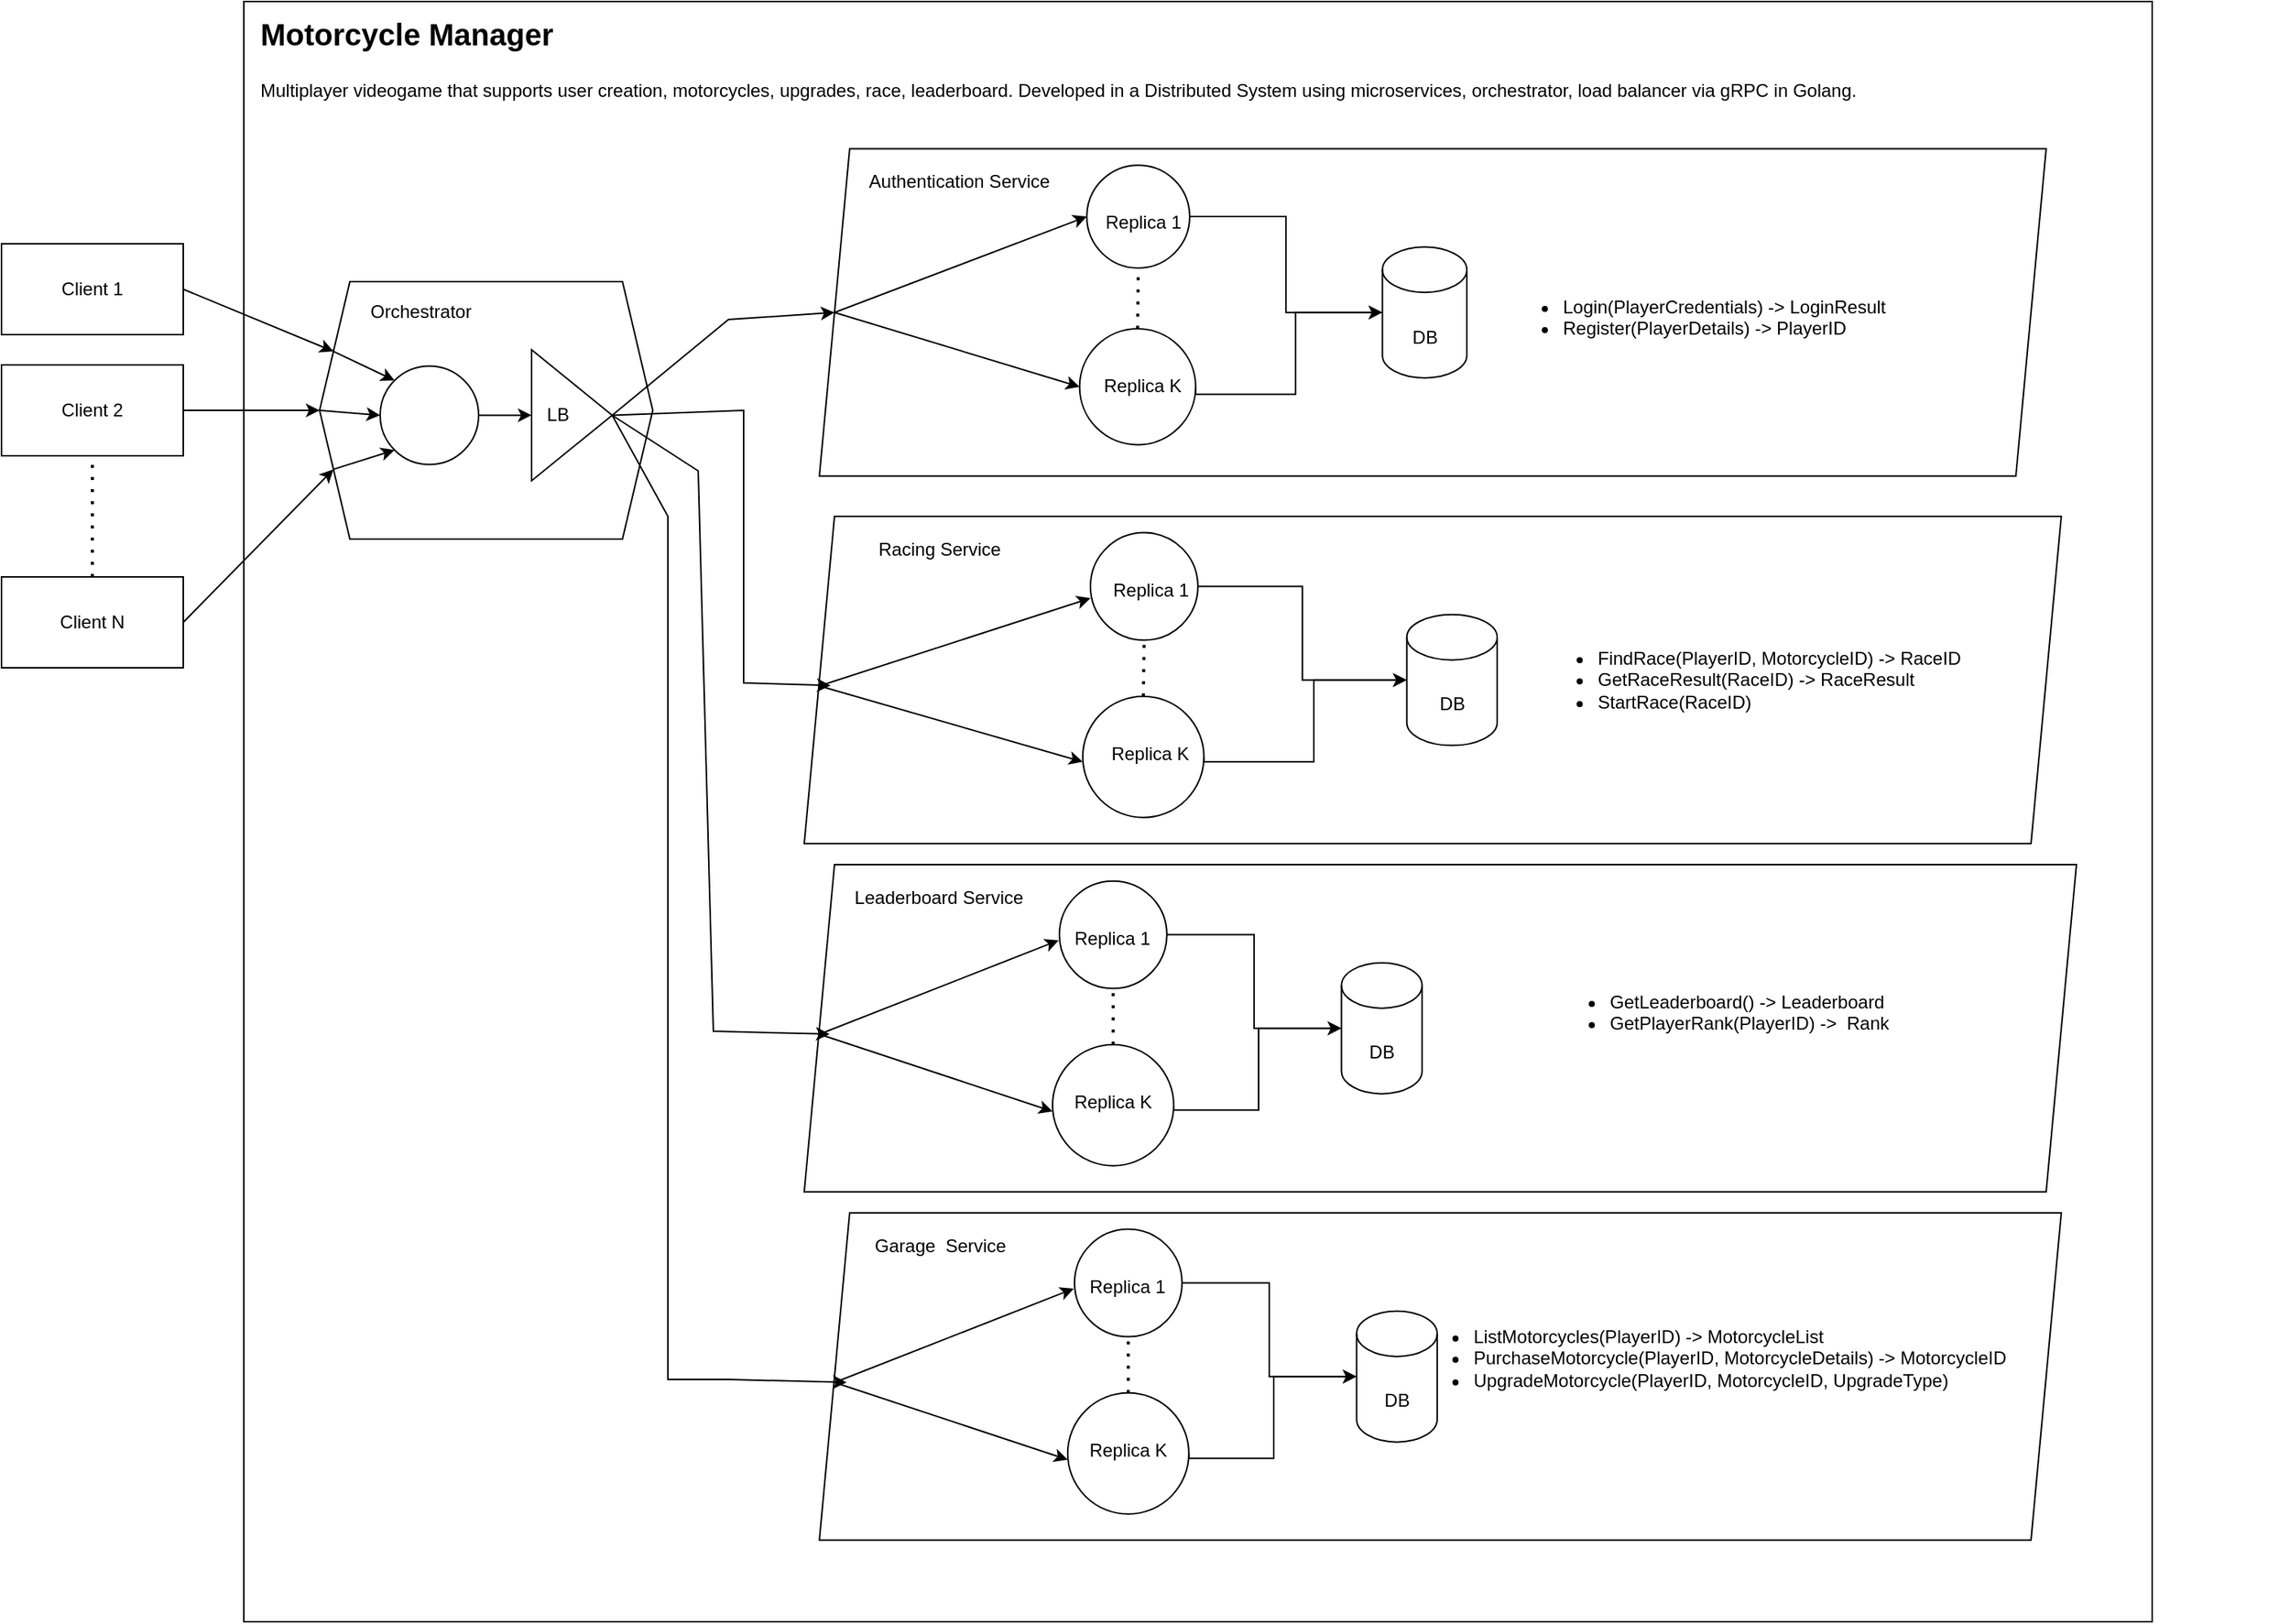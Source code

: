 <mxfile>
    <diagram name="Pagina-1" id="oMl4hfG4BsTxHnoN9xjV">
        <mxGraphModel dx="2070" dy="925" grid="1" gridSize="10" guides="1" tooltips="1" connect="1" arrows="1" fold="1" page="1" pageScale="1" pageWidth="827" pageHeight="1169" math="0" shadow="0">
            <root>
                <mxCell id="0"/>
                <mxCell id="1" parent="0"/>
                <mxCell id="Vqn2Hrog8xPaC8msSPWF-32" value="" style="group;movable=0;resizable=0;rotatable=0;deletable=0;editable=0;locked=0;connectable=0;" parent="1" vertex="1" connectable="0">
                    <mxGeometry x="240" y="40" width="1350" height="1070" as="geometry"/>
                </mxCell>
                <mxCell id="R8kbB7w93Nhl6awfQKIw-13" value="" style="rounded=0;whiteSpace=wrap;html=1;movable=0;resizable=0;rotatable=0;deletable=0;editable=0;locked=0;connectable=0;" parent="Vqn2Hrog8xPaC8msSPWF-32" vertex="1">
                    <mxGeometry width="1260" height="1070" as="geometry"/>
                </mxCell>
                <mxCell id="R8kbB7w93Nhl6awfQKIw-15" value="&lt;h1 style=&quot;margin-top: 0px;&quot;&gt;&lt;font style=&quot;font-size: 20px;&quot;&gt;Motorcycle Manager&lt;/font&gt;&lt;/h1&gt;&lt;div&gt;Multiplayer videogame that supports user creation, motorcycles, upgrades, race, leaderboard. Developed in a Distributed System using microservices, orchestrator, load balancer via gRPC in Golang. &lt;br&gt;&lt;/div&gt;" style="text;html=1;whiteSpace=wrap;overflow=hidden;rounded=0;movable=0;resizable=0;rotatable=0;deletable=0;editable=0;locked=0;connectable=0;" parent="Vqn2Hrog8xPaC8msSPWF-32" vertex="1">
                    <mxGeometry x="9.31" width="1061.379" height="75.657" as="geometry"/>
                </mxCell>
                <mxCell id="Vqn2Hrog8xPaC8msSPWF-13" value="" style="group;movable=0;resizable=0;rotatable=0;deletable=0;editable=0;locked=0;connectable=0;" parent="Vqn2Hrog8xPaC8msSPWF-32" vertex="1" connectable="0">
                    <mxGeometry x="380" y="97.27" width="810" height="216.16" as="geometry"/>
                </mxCell>
                <mxCell id="Vqn2Hrog8xPaC8msSPWF-11" value="" style="shape=parallelogram;perimeter=parallelogramPerimeter;whiteSpace=wrap;html=1;fixedSize=1;movable=0;resizable=0;rotatable=0;deletable=0;editable=0;locked=0;connectable=0;" parent="Vqn2Hrog8xPaC8msSPWF-13" vertex="1">
                    <mxGeometry width="810.0" height="216.16" as="geometry"/>
                </mxCell>
                <mxCell id="Vqn2Hrog8xPaC8msSPWF-12" value="&lt;div&gt;Authentication Service&lt;/div&gt;" style="text;html=1;align=center;verticalAlign=middle;whiteSpace=wrap;rounded=0;movable=0;resizable=0;rotatable=0;deletable=0;editable=0;locked=0;connectable=0;" parent="Vqn2Hrog8xPaC8msSPWF-13" vertex="1">
                    <mxGeometry x="9.296" width="167.287" height="43.232" as="geometry"/>
                </mxCell>
                <mxCell id="Vqn2Hrog8xPaC8msSPWF-35" value="" style="group;movable=0;resizable=0;rotatable=0;deletable=0;editable=0;locked=0;connectable=0;" parent="Vqn2Hrog8xPaC8msSPWF-13" vertex="1" connectable="0">
                    <mxGeometry x="176.581" y="10.808" width="74.35" height="86.464" as="geometry"/>
                </mxCell>
                <mxCell id="Vqn2Hrog8xPaC8msSPWF-33" value="" style="ellipse;whiteSpace=wrap;html=1;aspect=fixed;movable=0;resizable=0;rotatable=0;deletable=0;editable=0;locked=0;connectable=0;" parent="Vqn2Hrog8xPaC8msSPWF-35" vertex="1">
                    <mxGeometry width="67.925" height="67.925" as="geometry"/>
                </mxCell>
                <mxCell id="Vqn2Hrog8xPaC8msSPWF-34" value="Replica 1" style="text;html=1;align=center;verticalAlign=middle;whiteSpace=wrap;rounded=0;movable=0;resizable=0;rotatable=0;deletable=0;editable=0;locked=0;connectable=0;" parent="Vqn2Hrog8xPaC8msSPWF-35" vertex="1">
                    <mxGeometry x="9.294" y="21.616" width="55.762" height="32.424" as="geometry"/>
                </mxCell>
                <mxCell id="Vqn2Hrog8xPaC8msSPWF-48" value="" style="group;movable=0;resizable=0;rotatable=0;deletable=0;editable=0;locked=0;connectable=0;" parent="Vqn2Hrog8xPaC8msSPWF-13" vertex="1" connectable="0">
                    <mxGeometry x="371.749" y="64.848" width="55.762" height="86.464" as="geometry"/>
                </mxCell>
                <mxCell id="Vqn2Hrog8xPaC8msSPWF-46" value="" style="shape=cylinder3;whiteSpace=wrap;html=1;boundedLbl=1;backgroundOutline=1;size=15;movable=0;resizable=0;rotatable=0;deletable=0;editable=0;locked=0;connectable=0;" parent="Vqn2Hrog8xPaC8msSPWF-48" vertex="1">
                    <mxGeometry width="55.762" height="86.464" as="geometry"/>
                </mxCell>
                <mxCell id="Vqn2Hrog8xPaC8msSPWF-47" value="DB" style="text;html=1;align=center;verticalAlign=middle;whiteSpace=wrap;rounded=0;movable=0;resizable=0;rotatable=0;deletable=0;editable=0;locked=0;connectable=0;" parent="Vqn2Hrog8xPaC8msSPWF-48" vertex="1">
                    <mxGeometry y="43.232" width="55.762" height="32.424" as="geometry"/>
                </mxCell>
                <mxCell id="Vqn2Hrog8xPaC8msSPWF-49" style="edgeStyle=orthogonalEdgeStyle;rounded=0;orthogonalLoop=1;jettySize=auto;html=1;exitX=1;exitY=0.5;exitDx=0;exitDy=0;entryX=0;entryY=0.5;entryDx=0;entryDy=0;entryPerimeter=0;movable=0;resizable=0;rotatable=0;deletable=0;editable=0;locked=0;connectable=0;" parent="Vqn2Hrog8xPaC8msSPWF-13" source="Vqn2Hrog8xPaC8msSPWF-33" target="Vqn2Hrog8xPaC8msSPWF-46" edge="1">
                    <mxGeometry relative="1" as="geometry"/>
                </mxCell>
                <mxCell id="Vqn2Hrog8xPaC8msSPWF-39" value="" style="group;movable=0;resizable=0;rotatable=0;deletable=0;editable=0;locked=0;connectable=0;" parent="Vqn2Hrog8xPaC8msSPWF-13" vertex="1" connectable="0">
                    <mxGeometry x="171.833" y="118.888" width="83.841" height="86.464" as="geometry"/>
                </mxCell>
                <mxCell id="Vqn2Hrog8xPaC8msSPWF-40" value="" style="ellipse;whiteSpace=wrap;html=1;aspect=fixed;movable=0;resizable=0;rotatable=0;deletable=0;editable=0;locked=0;connectable=0;" parent="Vqn2Hrog8xPaC8msSPWF-39" vertex="1">
                    <mxGeometry width="76.596" height="76.596" as="geometry"/>
                </mxCell>
                <mxCell id="Vqn2Hrog8xPaC8msSPWF-41" value="Replica K" style="text;html=1;align=center;verticalAlign=middle;whiteSpace=wrap;rounded=0;movable=0;resizable=0;rotatable=0;deletable=0;editable=0;locked=0;connectable=0;" parent="Vqn2Hrog8xPaC8msSPWF-39" vertex="1">
                    <mxGeometry x="10.48" y="21.616" width="62.881" height="32.424" as="geometry"/>
                </mxCell>
                <mxCell id="Vqn2Hrog8xPaC8msSPWF-45" value="" style="endArrow=none;dashed=1;html=1;dashPattern=1 3;strokeWidth=2;rounded=0;entryX=0.5;entryY=1;entryDx=0;entryDy=0;exitX=0.5;exitY=0;exitDx=0;exitDy=0;movable=0;resizable=0;rotatable=0;deletable=0;editable=0;locked=0;connectable=0;" parent="Vqn2Hrog8xPaC8msSPWF-13" source="Vqn2Hrog8xPaC8msSPWF-40" target="Vqn2Hrog8xPaC8msSPWF-33" edge="1">
                    <mxGeometry width="50" height="50" relative="1" as="geometry">
                        <mxPoint x="282.964" y="356.664" as="sourcePoint"/>
                        <mxPoint x="335.365" y="302.624" as="targetPoint"/>
                    </mxGeometry>
                </mxCell>
                <mxCell id="Vqn2Hrog8xPaC8msSPWF-50" style="edgeStyle=orthogonalEdgeStyle;rounded=0;orthogonalLoop=1;jettySize=auto;html=1;exitX=1;exitY=0.5;exitDx=0;exitDy=0;entryX=0;entryY=0.5;entryDx=0;entryDy=0;entryPerimeter=0;movable=0;resizable=0;rotatable=0;deletable=0;editable=0;locked=0;connectable=0;" parent="Vqn2Hrog8xPaC8msSPWF-13" source="Vqn2Hrog8xPaC8msSPWF-40" target="Vqn2Hrog8xPaC8msSPWF-46" edge="1">
                    <mxGeometry relative="1" as="geometry">
                        <Array as="points">
                            <mxPoint x="314.405" y="162.12"/>
                            <mxPoint x="314.405" y="108.08"/>
                        </Array>
                    </mxGeometry>
                </mxCell>
                <mxCell id="Vqn2Hrog8xPaC8msSPWF-147" value="" style="endArrow=classic;html=1;rounded=0;exitX=0;exitY=0.5;exitDx=0;exitDy=0;entryX=0;entryY=0.5;entryDx=0;entryDy=0;movable=0;resizable=0;rotatable=0;deletable=0;editable=0;locked=0;connectable=0;" parent="Vqn2Hrog8xPaC8msSPWF-13" source="Vqn2Hrog8xPaC8msSPWF-11" target="Vqn2Hrog8xPaC8msSPWF-33" edge="1">
                    <mxGeometry width="50" height="50" relative="1" as="geometry">
                        <mxPoint x="73.361" y="142.726" as="sourcePoint"/>
                        <mxPoint x="125.762" y="92.727" as="targetPoint"/>
                    </mxGeometry>
                </mxCell>
                <mxCell id="Vqn2Hrog8xPaC8msSPWF-148" value="" style="endArrow=classic;html=1;rounded=0;exitX=0;exitY=0.5;exitDx=0;exitDy=0;entryX=0;entryY=0.5;entryDx=0;entryDy=0;movable=0;resizable=0;rotatable=0;deletable=0;editable=0;locked=0;connectable=0;" parent="Vqn2Hrog8xPaC8msSPWF-13" source="Vqn2Hrog8xPaC8msSPWF-11" target="Vqn2Hrog8xPaC8msSPWF-40" edge="1">
                    <mxGeometry width="50" height="50" relative="1" as="geometry">
                        <mxPoint x="115.282" y="182.726" as="sourcePoint"/>
                        <mxPoint x="167.683" y="132.726" as="targetPoint"/>
                    </mxGeometry>
                </mxCell>
                <mxCell id="Vqn2Hrog8xPaC8msSPWF-155" value="&lt;ul&gt;&lt;li&gt;Login(PlayerCredentials) -&amp;gt; LoginResult&lt;br&gt;&lt;/li&gt;&lt;li&gt;Register(PlayerDetails) -&amp;gt; PlayerID&lt;/li&gt;&lt;/ul&gt;" style="text;strokeColor=none;fillColor=none;html=1;whiteSpace=wrap;verticalAlign=middle;overflow=hidden;movable=0;resizable=0;rotatable=0;deletable=0;editable=0;locked=0;connectable=0;" parent="Vqn2Hrog8xPaC8msSPWF-13" vertex="1">
                    <mxGeometry x="448.784" y="83.08" width="317.432" height="50" as="geometry"/>
                </mxCell>
                <mxCell id="Vqn2Hrog8xPaC8msSPWF-51" value="" style="group;movable=0;resizable=0;rotatable=0;deletable=0;editable=0;locked=0;connectable=0;" parent="Vqn2Hrog8xPaC8msSPWF-32" vertex="1" connectable="0">
                    <mxGeometry x="370" y="340" width="830" height="216.16" as="geometry"/>
                </mxCell>
                <mxCell id="Vqn2Hrog8xPaC8msSPWF-52" value="" style="shape=parallelogram;perimeter=parallelogramPerimeter;whiteSpace=wrap;html=1;fixedSize=1;movable=0;resizable=0;rotatable=0;deletable=0;editable=0;locked=0;connectable=0;" parent="Vqn2Hrog8xPaC8msSPWF-51" vertex="1">
                    <mxGeometry width="830.0" height="216.158" as="geometry"/>
                </mxCell>
                <mxCell id="Vqn2Hrog8xPaC8msSPWF-53" value="Racing Service" style="text;html=1;align=center;verticalAlign=middle;whiteSpace=wrap;rounded=0;movable=0;resizable=0;rotatable=0;deletable=0;editable=0;locked=0;connectable=0;" parent="Vqn2Hrog8xPaC8msSPWF-51" vertex="1">
                    <mxGeometry width="179.036" height="43.232" as="geometry"/>
                </mxCell>
                <mxCell id="Vqn2Hrog8xPaC8msSPWF-57" value="" style="group;movable=0;resizable=0;rotatable=0;deletable=0;editable=0;locked=0;connectable=0;" parent="Vqn2Hrog8xPaC8msSPWF-51" vertex="1" connectable="0">
                    <mxGeometry x="188.983" y="10.808" width="79.572" height="86.464" as="geometry"/>
                </mxCell>
                <mxCell id="Vqn2Hrog8xPaC8msSPWF-58" value="" style="ellipse;whiteSpace=wrap;html=1;aspect=fixed;movable=0;resizable=0;rotatable=0;deletable=0;editable=0;locked=0;connectable=0;" parent="Vqn2Hrog8xPaC8msSPWF-57" vertex="1">
                    <mxGeometry width="70.943" height="70.943" as="geometry"/>
                </mxCell>
                <mxCell id="Vqn2Hrog8xPaC8msSPWF-59" value="Replica 1" style="text;html=1;align=center;verticalAlign=middle;whiteSpace=wrap;rounded=0;movable=0;resizable=0;rotatable=0;deletable=0;editable=0;locked=0;connectable=0;" parent="Vqn2Hrog8xPaC8msSPWF-57" vertex="1">
                    <mxGeometry x="9.946" y="21.616" width="59.679" height="32.424" as="geometry"/>
                </mxCell>
                <mxCell id="Vqn2Hrog8xPaC8msSPWF-61" value="" style="group;movable=0;resizable=0;rotatable=0;deletable=0;editable=0;locked=0;connectable=0;" parent="Vqn2Hrog8xPaC8msSPWF-51" vertex="1" connectable="0">
                    <mxGeometry x="397.858" y="64.848" width="59.679" height="86.464" as="geometry"/>
                </mxCell>
                <mxCell id="Vqn2Hrog8xPaC8msSPWF-62" value="" style="shape=cylinder3;whiteSpace=wrap;html=1;boundedLbl=1;backgroundOutline=1;size=15;movable=0;resizable=0;rotatable=0;deletable=0;editable=0;locked=0;connectable=0;" parent="Vqn2Hrog8xPaC8msSPWF-61" vertex="1">
                    <mxGeometry width="59.679" height="86.464" as="geometry"/>
                </mxCell>
                <mxCell id="Vqn2Hrog8xPaC8msSPWF-63" value="DB" style="text;html=1;align=center;verticalAlign=middle;whiteSpace=wrap;rounded=0;movable=0;resizable=0;rotatable=0;deletable=0;editable=0;locked=0;connectable=0;" parent="Vqn2Hrog8xPaC8msSPWF-61" vertex="1">
                    <mxGeometry y="43.232" width="59.679" height="32.424" as="geometry"/>
                </mxCell>
                <mxCell id="Vqn2Hrog8xPaC8msSPWF-64" style="edgeStyle=orthogonalEdgeStyle;rounded=0;orthogonalLoop=1;jettySize=auto;html=1;exitX=1;exitY=0.5;exitDx=0;exitDy=0;entryX=0;entryY=0.5;entryDx=0;entryDy=0;entryPerimeter=0;movable=0;resizable=0;rotatable=0;deletable=0;editable=0;locked=0;connectable=0;" parent="Vqn2Hrog8xPaC8msSPWF-51" source="Vqn2Hrog8xPaC8msSPWF-58" target="Vqn2Hrog8xPaC8msSPWF-62" edge="1">
                    <mxGeometry relative="1" as="geometry"/>
                </mxCell>
                <mxCell id="Vqn2Hrog8xPaC8msSPWF-65" value="" style="group;movable=0;resizable=0;rotatable=0;deletable=0;editable=0;locked=0;connectable=0;" parent="Vqn2Hrog8xPaC8msSPWF-51" vertex="1" connectable="0">
                    <mxGeometry x="183.901" y="118.888" width="89.73" height="86.464" as="geometry"/>
                </mxCell>
                <mxCell id="Vqn2Hrog8xPaC8msSPWF-66" value="" style="ellipse;whiteSpace=wrap;html=1;aspect=fixed;movable=0;resizable=0;rotatable=0;deletable=0;editable=0;locked=0;connectable=0;" parent="Vqn2Hrog8xPaC8msSPWF-65" vertex="1">
                    <mxGeometry width="79.999" height="79.999" as="geometry"/>
                </mxCell>
                <mxCell id="Vqn2Hrog8xPaC8msSPWF-67" value="Replica K" style="text;html=1;align=center;verticalAlign=middle;whiteSpace=wrap;rounded=0;movable=0;resizable=0;rotatable=0;deletable=0;editable=0;locked=0;connectable=0;" parent="Vqn2Hrog8xPaC8msSPWF-65" vertex="1">
                    <mxGeometry x="11.216" y="21.616" width="67.297" height="32.424" as="geometry"/>
                </mxCell>
                <mxCell id="Vqn2Hrog8xPaC8msSPWF-69" value="" style="endArrow=none;dashed=1;html=1;dashPattern=1 3;strokeWidth=2;rounded=0;entryX=0.5;entryY=1;entryDx=0;entryDy=0;exitX=0.5;exitY=0;exitDx=0;exitDy=0;movable=0;resizable=0;rotatable=0;deletable=0;editable=0;locked=0;connectable=0;" parent="Vqn2Hrog8xPaC8msSPWF-51" source="Vqn2Hrog8xPaC8msSPWF-66" target="Vqn2Hrog8xPaC8msSPWF-58" edge="1">
                    <mxGeometry width="50" height="50" relative="1" as="geometry">
                        <mxPoint x="302.838" y="356.664" as="sourcePoint"/>
                        <mxPoint x="358.919" y="302.624" as="targetPoint"/>
                    </mxGeometry>
                </mxCell>
                <mxCell id="Vqn2Hrog8xPaC8msSPWF-70" style="edgeStyle=orthogonalEdgeStyle;rounded=0;orthogonalLoop=1;jettySize=auto;html=1;exitX=1;exitY=0.5;exitDx=0;exitDy=0;entryX=0;entryY=0.5;entryDx=0;entryDy=0;entryPerimeter=0;movable=0;resizable=0;rotatable=0;deletable=0;editable=0;locked=0;connectable=0;" parent="Vqn2Hrog8xPaC8msSPWF-51" source="Vqn2Hrog8xPaC8msSPWF-66" target="Vqn2Hrog8xPaC8msSPWF-62" edge="1">
                    <mxGeometry relative="1" as="geometry">
                        <Array as="points">
                            <mxPoint x="336.486" y="162.12"/>
                            <mxPoint x="336.486" y="108.08"/>
                        </Array>
                    </mxGeometry>
                </mxCell>
                <mxCell id="Vqn2Hrog8xPaC8msSPWF-157" value="&lt;ul&gt;&lt;li&gt;FindRace(PlayerID, MotorcycleID) -&amp;gt; RaceID&lt;br&gt;&lt;/li&gt;&lt;li&gt;GetRaceResult(RaceID) -&amp;gt; RaceResult&lt;/li&gt;&lt;li&gt;StartRace(RaceID)&lt;br&gt;&lt;/li&gt;&lt;/ul&gt;" style="text;strokeColor=none;fillColor=none;html=1;whiteSpace=wrap;verticalAlign=middle;overflow=hidden;movable=0;resizable=0;rotatable=0;deletable=0;editable=0;locked=0;connectable=0;" parent="Vqn2Hrog8xPaC8msSPWF-51" vertex="1">
                    <mxGeometry x="482.297" y="72.529" width="325.27" height="71.109" as="geometry"/>
                </mxCell>
                <mxCell id="Vqn2Hrog8xPaC8msSPWF-92" value="" style="shape=parallelogram;perimeter=parallelogramPerimeter;whiteSpace=wrap;html=1;fixedSize=1;movable=0;resizable=0;rotatable=0;deletable=0;editable=0;locked=0;connectable=0;" parent="Vqn2Hrog8xPaC8msSPWF-32" vertex="1">
                    <mxGeometry x="370" y="570" width="840" height="216.16" as="geometry"/>
                </mxCell>
                <mxCell id="Vqn2Hrog8xPaC8msSPWF-93" value="Leaderboard Service" style="text;html=1;align=center;verticalAlign=middle;whiteSpace=wrap;rounded=0;movable=0;resizable=0;rotatable=0;deletable=0;editable=0;locked=0;connectable=0;" parent="Vqn2Hrog8xPaC8msSPWF-32" vertex="1">
                    <mxGeometry x="378.87" y="570.004" width="159.623" height="43.232" as="geometry"/>
                </mxCell>
                <mxCell id="Vqn2Hrog8xPaC8msSPWF-97" value="" style="group;movable=0;resizable=0;rotatable=0;deletable=0;editable=0;locked=0;connectable=0;" parent="Vqn2Hrog8xPaC8msSPWF-32" vertex="1" connectable="0">
                    <mxGeometry x="538.491" y="580.813" width="70.943" height="86.465" as="geometry"/>
                </mxCell>
                <mxCell id="Vqn2Hrog8xPaC8msSPWF-98" value="" style="ellipse;whiteSpace=wrap;html=1;aspect=fixed;movable=0;resizable=0;rotatable=0;deletable=0;editable=0;locked=0;connectable=0;" parent="Vqn2Hrog8xPaC8msSPWF-97" vertex="1">
                    <mxGeometry width="70.943" height="70.943" as="geometry"/>
                </mxCell>
                <mxCell id="Vqn2Hrog8xPaC8msSPWF-99" value="Replica 1" style="text;html=1;align=center;verticalAlign=middle;whiteSpace=wrap;rounded=0;movable=0;resizable=0;rotatable=0;deletable=0;editable=0;locked=0;connectable=0;" parent="Vqn2Hrog8xPaC8msSPWF-97" vertex="1">
                    <mxGeometry x="8.868" y="21.616" width="53.208" height="32.424" as="geometry"/>
                </mxCell>
                <mxCell id="Vqn2Hrog8xPaC8msSPWF-101" value="" style="group;movable=0;resizable=0;rotatable=0;deletable=0;editable=0;locked=0;connectable=0;" parent="Vqn2Hrog8xPaC8msSPWF-32" vertex="1" connectable="0">
                    <mxGeometry x="724.717" y="634.853" width="53.208" height="86.465" as="geometry"/>
                </mxCell>
                <mxCell id="Vqn2Hrog8xPaC8msSPWF-102" value="" style="shape=cylinder3;whiteSpace=wrap;html=1;boundedLbl=1;backgroundOutline=1;size=15;movable=0;resizable=0;rotatable=0;deletable=0;editable=0;locked=0;connectable=0;" parent="Vqn2Hrog8xPaC8msSPWF-101" vertex="1">
                    <mxGeometry width="53.208" height="86.465" as="geometry"/>
                </mxCell>
                <mxCell id="Vqn2Hrog8xPaC8msSPWF-103" value="DB" style="text;html=1;align=center;verticalAlign=middle;whiteSpace=wrap;rounded=0;movable=0;resizable=0;rotatable=0;deletable=0;editable=0;locked=0;connectable=0;" parent="Vqn2Hrog8xPaC8msSPWF-101" vertex="1">
                    <mxGeometry y="43.232" width="53.208" height="32.424" as="geometry"/>
                </mxCell>
                <mxCell id="Vqn2Hrog8xPaC8msSPWF-104" style="edgeStyle=orthogonalEdgeStyle;rounded=0;orthogonalLoop=1;jettySize=auto;html=1;exitX=1;exitY=0.5;exitDx=0;exitDy=0;entryX=0;entryY=0.5;entryDx=0;entryDy=0;entryPerimeter=0;movable=0;resizable=0;rotatable=0;deletable=0;editable=0;locked=0;connectable=0;" parent="Vqn2Hrog8xPaC8msSPWF-32" source="Vqn2Hrog8xPaC8msSPWF-98" target="Vqn2Hrog8xPaC8msSPWF-102" edge="1">
                    <mxGeometry relative="1" as="geometry"/>
                </mxCell>
                <mxCell id="Vqn2Hrog8xPaC8msSPWF-105" value="" style="group;movable=0;resizable=0;rotatable=0;deletable=0;editable=0;locked=0;connectable=0;" parent="Vqn2Hrog8xPaC8msSPWF-32" vertex="1" connectable="0">
                    <mxGeometry x="533.96" y="688.893" width="80" height="86.465" as="geometry"/>
                </mxCell>
                <mxCell id="Vqn2Hrog8xPaC8msSPWF-106" value="" style="ellipse;whiteSpace=wrap;html=1;aspect=fixed;movable=0;resizable=0;rotatable=0;deletable=0;editable=0;locked=0;connectable=0;" parent="Vqn2Hrog8xPaC8msSPWF-105" vertex="1">
                    <mxGeometry width="80" height="80" as="geometry"/>
                </mxCell>
                <mxCell id="Vqn2Hrog8xPaC8msSPWF-107" value="Replica K" style="text;html=1;align=center;verticalAlign=middle;whiteSpace=wrap;rounded=0;movable=0;resizable=0;rotatable=0;deletable=0;editable=0;locked=0;connectable=0;" parent="Vqn2Hrog8xPaC8msSPWF-105" vertex="1">
                    <mxGeometry x="10" y="21.616" width="60" height="32.424" as="geometry"/>
                </mxCell>
                <mxCell id="Vqn2Hrog8xPaC8msSPWF-109" value="" style="endArrow=none;dashed=1;html=1;dashPattern=1 3;strokeWidth=2;rounded=0;entryX=0.5;entryY=1;entryDx=0;entryDy=0;exitX=0.5;exitY=0;exitDx=0;exitDy=0;movable=0;resizable=0;rotatable=0;deletable=0;editable=0;locked=0;connectable=0;" parent="Vqn2Hrog8xPaC8msSPWF-32" source="Vqn2Hrog8xPaC8msSPWF-106" target="Vqn2Hrog8xPaC8msSPWF-98" edge="1">
                    <mxGeometry width="50" height="50" relative="1" as="geometry">
                        <mxPoint x="640" y="926.671" as="sourcePoint"/>
                        <mxPoint x="690" y="872.631" as="targetPoint"/>
                    </mxGeometry>
                </mxCell>
                <mxCell id="Vqn2Hrog8xPaC8msSPWF-110" style="edgeStyle=orthogonalEdgeStyle;rounded=0;orthogonalLoop=1;jettySize=auto;html=1;exitX=1;exitY=0.5;exitDx=0;exitDy=0;entryX=0;entryY=0.5;entryDx=0;entryDy=0;entryPerimeter=0;movable=0;resizable=0;rotatable=0;deletable=0;editable=0;locked=0;connectable=0;" parent="Vqn2Hrog8xPaC8msSPWF-32" source="Vqn2Hrog8xPaC8msSPWF-106" target="Vqn2Hrog8xPaC8msSPWF-102" edge="1">
                    <mxGeometry relative="1" as="geometry">
                        <Array as="points">
                            <mxPoint x="670" y="732.126"/>
                            <mxPoint x="670" y="678.085"/>
                        </Array>
                    </mxGeometry>
                </mxCell>
                <mxCell id="Vqn2Hrog8xPaC8msSPWF-112" value="" style="shape=parallelogram;perimeter=parallelogramPerimeter;whiteSpace=wrap;html=1;fixedSize=1;movable=0;resizable=0;rotatable=0;deletable=0;editable=0;locked=0;connectable=0;" parent="Vqn2Hrog8xPaC8msSPWF-32" vertex="1">
                    <mxGeometry x="380" y="800" width="820" height="216.16" as="geometry"/>
                </mxCell>
                <mxCell id="Vqn2Hrog8xPaC8msSPWF-113" value="Garage&amp;nbsp; Service" style="text;html=1;align=center;verticalAlign=middle;whiteSpace=wrap;rounded=0;movable=0;resizable=0;rotatable=0;deletable=0;editable=0;locked=0;connectable=0;" parent="Vqn2Hrog8xPaC8msSPWF-32" vertex="1">
                    <mxGeometry x="380" y="800.002" width="159.623" height="43.232" as="geometry"/>
                </mxCell>
                <mxCell id="Vqn2Hrog8xPaC8msSPWF-117" value="" style="group;movable=0;resizable=0;rotatable=0;deletable=0;editable=0;locked=0;connectable=0;" parent="Vqn2Hrog8xPaC8msSPWF-32" vertex="1" connectable="0">
                    <mxGeometry x="548.491" y="810.81" width="70.943" height="86.465" as="geometry"/>
                </mxCell>
                <mxCell id="Vqn2Hrog8xPaC8msSPWF-118" value="" style="ellipse;whiteSpace=wrap;html=1;aspect=fixed;movable=0;resizable=0;rotatable=0;deletable=0;editable=0;locked=0;connectable=0;" parent="Vqn2Hrog8xPaC8msSPWF-117" vertex="1">
                    <mxGeometry width="70.943" height="70.943" as="geometry"/>
                </mxCell>
                <mxCell id="Vqn2Hrog8xPaC8msSPWF-119" value="Replica 1" style="text;html=1;align=center;verticalAlign=middle;whiteSpace=wrap;rounded=0;movable=0;resizable=0;rotatable=0;deletable=0;editable=0;locked=0;connectable=0;" parent="Vqn2Hrog8xPaC8msSPWF-117" vertex="1">
                    <mxGeometry x="8.868" y="21.616" width="53.208" height="32.424" as="geometry"/>
                </mxCell>
                <mxCell id="Vqn2Hrog8xPaC8msSPWF-121" value="" style="group;movable=0;resizable=0;rotatable=0;deletable=0;editable=0;locked=0;connectable=0;" parent="Vqn2Hrog8xPaC8msSPWF-32" vertex="1" connectable="0">
                    <mxGeometry x="734.717" y="864.851" width="53.208" height="86.465" as="geometry"/>
                </mxCell>
                <mxCell id="Vqn2Hrog8xPaC8msSPWF-122" value="" style="shape=cylinder3;whiteSpace=wrap;html=1;boundedLbl=1;backgroundOutline=1;size=15;movable=0;resizable=0;rotatable=0;deletable=0;editable=0;locked=0;connectable=0;" parent="Vqn2Hrog8xPaC8msSPWF-121" vertex="1">
                    <mxGeometry width="53.208" height="86.465" as="geometry"/>
                </mxCell>
                <mxCell id="Vqn2Hrog8xPaC8msSPWF-123" value="DB" style="text;html=1;align=center;verticalAlign=middle;whiteSpace=wrap;rounded=0;movable=0;resizable=0;rotatable=0;deletable=0;editable=0;locked=0;connectable=0;" parent="Vqn2Hrog8xPaC8msSPWF-121" vertex="1">
                    <mxGeometry y="43.232" width="53.208" height="32.424" as="geometry"/>
                </mxCell>
                <mxCell id="Vqn2Hrog8xPaC8msSPWF-124" style="edgeStyle=orthogonalEdgeStyle;rounded=0;orthogonalLoop=1;jettySize=auto;html=1;exitX=1;exitY=0.5;exitDx=0;exitDy=0;entryX=0;entryY=0.5;entryDx=0;entryDy=0;entryPerimeter=0;movable=0;resizable=0;rotatable=0;deletable=0;editable=0;locked=0;connectable=0;" parent="Vqn2Hrog8xPaC8msSPWF-32" source="Vqn2Hrog8xPaC8msSPWF-118" target="Vqn2Hrog8xPaC8msSPWF-122" edge="1">
                    <mxGeometry relative="1" as="geometry"/>
                </mxCell>
                <mxCell id="Vqn2Hrog8xPaC8msSPWF-125" value="" style="group;movable=0;resizable=0;rotatable=0;deletable=0;editable=0;locked=0;connectable=0;" parent="Vqn2Hrog8xPaC8msSPWF-32" vertex="1" connectable="0">
                    <mxGeometry x="543.96" y="918.891" width="80" height="86.465" as="geometry"/>
                </mxCell>
                <mxCell id="Vqn2Hrog8xPaC8msSPWF-126" value="" style="ellipse;whiteSpace=wrap;html=1;aspect=fixed;movable=0;resizable=0;rotatable=0;deletable=0;editable=0;locked=0;connectable=0;" parent="Vqn2Hrog8xPaC8msSPWF-125" vertex="1">
                    <mxGeometry width="80" height="80" as="geometry"/>
                </mxCell>
                <mxCell id="Vqn2Hrog8xPaC8msSPWF-127" value="Replica K" style="text;html=1;align=center;verticalAlign=middle;whiteSpace=wrap;rounded=0;movable=0;resizable=0;rotatable=0;deletable=0;editable=0;locked=0;connectable=0;" parent="Vqn2Hrog8xPaC8msSPWF-125" vertex="1">
                    <mxGeometry x="10" y="21.616" width="60" height="32.424" as="geometry"/>
                </mxCell>
                <mxCell id="Vqn2Hrog8xPaC8msSPWF-129" value="" style="endArrow=none;dashed=1;html=1;dashPattern=1 3;strokeWidth=2;rounded=0;entryX=0.5;entryY=1;entryDx=0;entryDy=0;exitX=0.5;exitY=0;exitDx=0;exitDy=0;movable=0;resizable=0;rotatable=0;deletable=0;editable=0;locked=0;connectable=0;" parent="Vqn2Hrog8xPaC8msSPWF-32" source="Vqn2Hrog8xPaC8msSPWF-126" target="Vqn2Hrog8xPaC8msSPWF-118" edge="1">
                    <mxGeometry width="50" height="50" relative="1" as="geometry">
                        <mxPoint x="650" y="1156.669" as="sourcePoint"/>
                        <mxPoint x="700" y="1102.628" as="targetPoint"/>
                    </mxGeometry>
                </mxCell>
                <mxCell id="Vqn2Hrog8xPaC8msSPWF-130" style="edgeStyle=orthogonalEdgeStyle;rounded=0;orthogonalLoop=1;jettySize=auto;html=1;exitX=1;exitY=0.5;exitDx=0;exitDy=0;entryX=0;entryY=0.5;entryDx=0;entryDy=0;entryPerimeter=0;movable=0;resizable=0;rotatable=0;deletable=0;editable=0;locked=0;connectable=0;" parent="Vqn2Hrog8xPaC8msSPWF-32" source="Vqn2Hrog8xPaC8msSPWF-126" target="Vqn2Hrog8xPaC8msSPWF-122" edge="1">
                    <mxGeometry relative="1" as="geometry">
                        <Array as="points">
                            <mxPoint x="680" y="962.123"/>
                            <mxPoint x="680" y="908.083"/>
                        </Array>
                    </mxGeometry>
                </mxCell>
                <mxCell id="Vqn2Hrog8xPaC8msSPWF-158" value="&lt;ul&gt;&lt;li&gt;GetLeaderboard() -&amp;gt; Leaderboard&lt;/li&gt;&lt;li&gt;GetPlayerRank(PlayerID) -&amp;gt;&amp;nbsp; Rank&lt;br&gt;&lt;/li&gt;&lt;/ul&gt;" style="text;strokeColor=none;fillColor=none;html=1;whiteSpace=wrap;verticalAlign=middle;overflow=hidden;movable=0;resizable=0;rotatable=0;deletable=0;editable=0;locked=0;connectable=0;" parent="Vqn2Hrog8xPaC8msSPWF-32" vertex="1">
                    <mxGeometry x="860.0" y="638.89" width="290" height="50" as="geometry"/>
                </mxCell>
                <mxCell id="Vqn2Hrog8xPaC8msSPWF-159" value="&lt;ul&gt;&lt;li&gt;ListMotorcycles(PlayerID) -&amp;gt; MotorcycleList&lt;br&gt;&lt;/li&gt;&lt;li&gt;PurchaseMotorcycle(PlayerID, MotorcycleDetails) -&amp;gt; MotorcycleID&lt;/li&gt;&lt;li&gt;UpgradeMotorcycle(PlayerID, MotorcycleID, UpgradeType)&lt;br&gt;&lt;/li&gt;&lt;/ul&gt;" style="text;strokeColor=none;fillColor=none;html=1;whiteSpace=wrap;verticalAlign=middle;overflow=hidden;movable=0;resizable=0;rotatable=0;deletable=0;editable=0;locked=0;connectable=0;" parent="Vqn2Hrog8xPaC8msSPWF-32" vertex="1">
                    <mxGeometry x="770" y="843.23" width="410" height="105.15" as="geometry"/>
                </mxCell>
                <mxCell id="Vqn2Hrog8xPaC8msSPWF-6" value="" style="group;movable=0;resizable=0;rotatable=0;deletable=0;editable=0;locked=0;connectable=0;" parent="Vqn2Hrog8xPaC8msSPWF-32" vertex="1" connectable="0">
                    <mxGeometry x="50" y="185" width="220" height="170" as="geometry"/>
                </mxCell>
                <mxCell id="Vqn2Hrog8xPaC8msSPWF-162" style="edgeStyle=orthogonalEdgeStyle;rounded=0;orthogonalLoop=1;jettySize=auto;html=1;exitX=0;exitY=0.25;exitDx=0;exitDy=0;entryX=0;entryY=0;entryDx=0;entryDy=0;movable=0;resizable=0;rotatable=0;deletable=0;editable=0;connectable=0;" parent="Vqn2Hrog8xPaC8msSPWF-6" source="Vqn2Hrog8xPaC8msSPWF-4" target="Vqn2Hrog8xPaC8msSPWF-160" edge="1">
                    <mxGeometry relative="1" as="geometry">
                        <Array as="points">
                            <mxPoint x="9" y="45"/>
                            <mxPoint x="49" y="45"/>
                        </Array>
                    </mxGeometry>
                </mxCell>
                <mxCell id="Vqn2Hrog8xPaC8msSPWF-4" value="" style="shape=hexagon;perimeter=hexagonPerimeter2;whiteSpace=wrap;html=1;fixedSize=1;movable=0;resizable=0;rotatable=0;deletable=0;editable=0;locked=0;connectable=0;" parent="Vqn2Hrog8xPaC8msSPWF-6" vertex="1">
                    <mxGeometry width="220" height="170" as="geometry"/>
                </mxCell>
                <mxCell id="Vqn2Hrog8xPaC8msSPWF-5" value="Orchestrator" style="text;html=1;align=center;verticalAlign=middle;whiteSpace=wrap;rounded=0;movable=0;resizable=0;rotatable=0;deletable=0;editable=0;locked=0;connectable=0;" parent="Vqn2Hrog8xPaC8msSPWF-6" vertex="1">
                    <mxGeometry x="14" y="0.01" width="106" height="39.99" as="geometry"/>
                </mxCell>
                <mxCell id="Vqn2Hrog8xPaC8msSPWF-136" value="" style="group;movable=0;resizable=0;rotatable=0;deletable=0;editable=0;locked=0;connectable=0;" parent="Vqn2Hrog8xPaC8msSPWF-6" vertex="1" connectable="0">
                    <mxGeometry x="140.004" y="45.001" width="53.208" height="86.465" as="geometry"/>
                </mxCell>
                <mxCell id="Vqn2Hrog8xPaC8msSPWF-137" value="" style="triangle;whiteSpace=wrap;html=1;movable=0;resizable=0;rotatable=0;deletable=0;editable=0;locked=0;connectable=0;" parent="Vqn2Hrog8xPaC8msSPWF-136" vertex="1">
                    <mxGeometry width="53.208" height="86.465" as="geometry"/>
                </mxCell>
                <mxCell id="Vqn2Hrog8xPaC8msSPWF-138" value="LB" style="text;html=1;align=center;verticalAlign=middle;whiteSpace=wrap;rounded=0;movable=0;resizable=0;rotatable=0;deletable=0;editable=0;locked=0;connectable=0;" parent="Vqn2Hrog8xPaC8msSPWF-136" vertex="1">
                    <mxGeometry y="27.02" width="35.472" height="32.424" as="geometry"/>
                </mxCell>
                <mxCell id="Vqn2Hrog8xPaC8msSPWF-160" value="" style="ellipse;whiteSpace=wrap;html=1;aspect=fixed;movable=0;resizable=0;rotatable=0;deletable=0;editable=0;connectable=0;" parent="Vqn2Hrog8xPaC8msSPWF-6" vertex="1">
                    <mxGeometry x="40" y="55.73" width="65" height="65" as="geometry"/>
                </mxCell>
                <mxCell id="Vqn2Hrog8xPaC8msSPWF-161" value="" style="endArrow=classic;html=1;rounded=0;exitX=1;exitY=0.5;exitDx=0;exitDy=0;entryX=0;entryY=0.5;entryDx=0;entryDy=0;movable=0;resizable=0;rotatable=0;deletable=0;editable=0;connectable=0;" parent="Vqn2Hrog8xPaC8msSPWF-6" source="Vqn2Hrog8xPaC8msSPWF-160" target="Vqn2Hrog8xPaC8msSPWF-138" edge="1">
                    <mxGeometry width="50" height="50" relative="1" as="geometry">
                        <mxPoint x="200" y="205" as="sourcePoint"/>
                        <mxPoint x="250" y="155" as="targetPoint"/>
                    </mxGeometry>
                </mxCell>
                <mxCell id="Vqn2Hrog8xPaC8msSPWF-163" value="" style="endArrow=classic;html=1;rounded=0;entryX=0;entryY=0;entryDx=0;entryDy=0;exitX=0;exitY=0.25;exitDx=0;exitDy=0;movable=0;resizable=0;rotatable=0;deletable=0;editable=0;connectable=0;" parent="Vqn2Hrog8xPaC8msSPWF-6" source="Vqn2Hrog8xPaC8msSPWF-4" target="Vqn2Hrog8xPaC8msSPWF-160" edge="1">
                    <mxGeometry width="50" height="50" relative="1" as="geometry">
                        <mxPoint x="70" y="175" as="sourcePoint"/>
                        <mxPoint x="120" y="125" as="targetPoint"/>
                    </mxGeometry>
                </mxCell>
                <mxCell id="Vqn2Hrog8xPaC8msSPWF-164" value="" style="endArrow=classic;html=1;rounded=0;entryX=0;entryY=0.5;entryDx=0;entryDy=0;exitX=0;exitY=0.5;exitDx=0;exitDy=0;movable=0;resizable=0;rotatable=0;deletable=0;editable=0;connectable=0;" parent="Vqn2Hrog8xPaC8msSPWF-6" source="Vqn2Hrog8xPaC8msSPWF-4" target="Vqn2Hrog8xPaC8msSPWF-160" edge="1">
                    <mxGeometry width="50" height="50" relative="1" as="geometry">
                        <mxPoint x="19" y="56" as="sourcePoint"/>
                        <mxPoint x="60" y="75" as="targetPoint"/>
                    </mxGeometry>
                </mxCell>
                <mxCell id="Vqn2Hrog8xPaC8msSPWF-165" value="" style="endArrow=classic;html=1;rounded=0;exitX=0;exitY=0.75;exitDx=0;exitDy=0;entryX=0;entryY=1;entryDx=0;entryDy=0;movable=0;resizable=0;rotatable=0;deletable=0;editable=0;connectable=0;" parent="Vqn2Hrog8xPaC8msSPWF-6" source="Vqn2Hrog8xPaC8msSPWF-4" target="Vqn2Hrog8xPaC8msSPWF-160" edge="1">
                    <mxGeometry width="50" height="50" relative="1" as="geometry">
                        <mxPoint x="29" y="66" as="sourcePoint"/>
                        <mxPoint x="70" y="85" as="targetPoint"/>
                    </mxGeometry>
                </mxCell>
                <mxCell id="Vqn2Hrog8xPaC8msSPWF-141" value="" style="endArrow=classic;html=1;rounded=0;exitX=1;exitY=0.5;exitDx=0;exitDy=0;entryX=0;entryY=0.5;entryDx=0;entryDy=0;movable=0;resizable=0;rotatable=0;deletable=0;editable=0;locked=0;connectable=0;" parent="Vqn2Hrog8xPaC8msSPWF-32" source="Vqn2Hrog8xPaC8msSPWF-137" target="Vqn2Hrog8xPaC8msSPWF-11" edge="1">
                    <mxGeometry width="50" height="50" relative="1" as="geometry">
                        <mxPoint x="430" y="390" as="sourcePoint"/>
                        <mxPoint x="480" y="340" as="targetPoint"/>
                        <Array as="points">
                            <mxPoint x="320" y="210"/>
                        </Array>
                    </mxGeometry>
                </mxCell>
                <mxCell id="Vqn2Hrog8xPaC8msSPWF-142" value="" style="endArrow=classic;html=1;rounded=0;exitX=1;exitY=0.5;exitDx=0;exitDy=0;entryX=0.021;entryY=0.517;entryDx=0;entryDy=0;entryPerimeter=0;movable=0;resizable=0;rotatable=0;deletable=0;editable=0;locked=0;connectable=0;" parent="Vqn2Hrog8xPaC8msSPWF-32" source="Vqn2Hrog8xPaC8msSPWF-137" target="Vqn2Hrog8xPaC8msSPWF-52" edge="1">
                    <mxGeometry width="50" height="50" relative="1" as="geometry">
                        <mxPoint x="243" y="283" as="sourcePoint"/>
                        <mxPoint x="400" y="215" as="targetPoint"/>
                        <Array as="points">
                            <mxPoint x="330" y="270"/>
                            <mxPoint x="330" y="450"/>
                        </Array>
                    </mxGeometry>
                </mxCell>
                <mxCell id="Vqn2Hrog8xPaC8msSPWF-143" value="" style="endArrow=classic;html=1;rounded=0;exitX=1;exitY=0.5;exitDx=0;exitDy=0;entryX=0.022;entryY=0.518;entryDx=0;entryDy=0;entryPerimeter=0;movable=0;resizable=0;rotatable=0;deletable=0;editable=0;locked=0;connectable=0;" parent="Vqn2Hrog8xPaC8msSPWF-32" source="Vqn2Hrog8xPaC8msSPWF-137" target="Vqn2Hrog8xPaC8msSPWF-112" edge="1">
                    <mxGeometry width="50" height="50" relative="1" as="geometry">
                        <mxPoint x="253" y="293" as="sourcePoint"/>
                        <mxPoint x="290" y="810" as="targetPoint"/>
                        <Array as="points">
                            <mxPoint x="280" y="340"/>
                            <mxPoint x="280" y="910"/>
                            <mxPoint x="320" y="910"/>
                        </Array>
                    </mxGeometry>
                </mxCell>
                <mxCell id="Vqn2Hrog8xPaC8msSPWF-144" value="" style="endArrow=classic;html=1;rounded=0;exitX=1;exitY=0.5;exitDx=0;exitDy=0;entryX=0.02;entryY=0.518;entryDx=0;entryDy=0;entryPerimeter=0;movable=0;resizable=0;rotatable=0;deletable=0;editable=0;locked=0;connectable=0;" parent="Vqn2Hrog8xPaC8msSPWF-32" source="Vqn2Hrog8xPaC8msSPWF-137" target="Vqn2Hrog8xPaC8msSPWF-92" edge="1">
                    <mxGeometry width="50" height="50" relative="1" as="geometry">
                        <mxPoint x="263" y="303" as="sourcePoint"/>
                        <mxPoint x="420" y="235" as="targetPoint"/>
                        <Array as="points">
                            <mxPoint x="300" y="310"/>
                            <mxPoint x="310" y="680"/>
                        </Array>
                    </mxGeometry>
                </mxCell>
                <mxCell id="R8kbB7w93Nhl6awfQKIw-3" value="" style="group;movable=0;resizable=0;rotatable=0;deletable=0;editable=0;locked=0;connectable=0;" parent="1" vertex="1" connectable="0">
                    <mxGeometry x="80" y="200" width="120" height="60" as="geometry"/>
                </mxCell>
                <mxCell id="R8kbB7w93Nhl6awfQKIw-1" value="" style="rounded=0;whiteSpace=wrap;html=1;movable=0;resizable=0;rotatable=0;deletable=0;editable=0;locked=0;connectable=0;" parent="R8kbB7w93Nhl6awfQKIw-3" vertex="1">
                    <mxGeometry width="120" height="60" as="geometry"/>
                </mxCell>
                <mxCell id="R8kbB7w93Nhl6awfQKIw-2" value="Client 1" style="text;html=1;align=center;verticalAlign=middle;whiteSpace=wrap;rounded=0;movable=0;resizable=0;rotatable=0;deletable=0;editable=0;locked=0;connectable=0;" parent="R8kbB7w93Nhl6awfQKIw-3" vertex="1">
                    <mxGeometry x="30" y="15" width="60" height="30" as="geometry"/>
                </mxCell>
                <mxCell id="R8kbB7w93Nhl6awfQKIw-4" value="" style="group;movable=0;resizable=0;rotatable=0;deletable=0;editable=0;locked=0;connectable=0;" parent="1" vertex="1" connectable="0">
                    <mxGeometry x="80" y="280" width="120" height="60" as="geometry"/>
                </mxCell>
                <mxCell id="R8kbB7w93Nhl6awfQKIw-5" value="" style="rounded=0;whiteSpace=wrap;html=1;movable=0;resizable=0;rotatable=0;deletable=0;editable=0;locked=0;connectable=0;" parent="R8kbB7w93Nhl6awfQKIw-4" vertex="1">
                    <mxGeometry width="120" height="60" as="geometry"/>
                </mxCell>
                <mxCell id="R8kbB7w93Nhl6awfQKIw-6" value="Client 2" style="text;html=1;align=center;verticalAlign=middle;whiteSpace=wrap;rounded=0;movable=0;resizable=0;rotatable=0;deletable=0;editable=0;locked=0;connectable=0;" parent="R8kbB7w93Nhl6awfQKIw-4" vertex="1">
                    <mxGeometry x="30" y="15" width="60" height="30" as="geometry"/>
                </mxCell>
                <mxCell id="R8kbB7w93Nhl6awfQKIw-8" value="" style="group;movable=0;resizable=0;rotatable=0;deletable=0;editable=0;locked=0;connectable=0;" parent="1" vertex="1" connectable="0">
                    <mxGeometry x="80" y="420" width="120" height="60" as="geometry"/>
                </mxCell>
                <mxCell id="R8kbB7w93Nhl6awfQKIw-9" value="" style="rounded=0;whiteSpace=wrap;html=1;movable=0;resizable=0;rotatable=0;deletable=0;editable=0;locked=0;connectable=0;" parent="R8kbB7w93Nhl6awfQKIw-8" vertex="1">
                    <mxGeometry width="120" height="60" as="geometry"/>
                </mxCell>
                <mxCell id="R8kbB7w93Nhl6awfQKIw-10" value="Client N" style="text;html=1;align=center;verticalAlign=middle;whiteSpace=wrap;rounded=0;movable=0;resizable=0;rotatable=0;deletable=0;editable=0;locked=0;connectable=0;" parent="R8kbB7w93Nhl6awfQKIw-8" vertex="1">
                    <mxGeometry x="30" y="15" width="60" height="30" as="geometry"/>
                </mxCell>
                <mxCell id="R8kbB7w93Nhl6awfQKIw-11" value="" style="endArrow=none;dashed=1;html=1;dashPattern=1 3;strokeWidth=2;rounded=0;entryX=0.5;entryY=1;entryDx=0;entryDy=0;exitX=0.5;exitY=0;exitDx=0;exitDy=0;movable=0;resizable=0;rotatable=0;deletable=0;editable=0;locked=0;connectable=0;" parent="1" source="R8kbB7w93Nhl6awfQKIw-9" target="R8kbB7w93Nhl6awfQKIw-5" edge="1">
                    <mxGeometry width="50" height="50" relative="1" as="geometry">
                        <mxPoint x="140" y="410" as="sourcePoint"/>
                        <mxPoint x="140" y="350" as="targetPoint"/>
                    </mxGeometry>
                </mxCell>
                <mxCell id="Vqn2Hrog8xPaC8msSPWF-8" value="" style="endArrow=classic;html=1;rounded=0;exitX=1;exitY=0.5;exitDx=0;exitDy=0;entryX=0;entryY=0.25;entryDx=0;entryDy=0;movable=0;resizable=0;rotatable=0;deletable=0;editable=0;locked=0;connectable=0;" parent="1" source="R8kbB7w93Nhl6awfQKIw-1" target="Vqn2Hrog8xPaC8msSPWF-4" edge="1">
                    <mxGeometry width="50" height="50" relative="1" as="geometry">
                        <mxPoint x="680" y="360" as="sourcePoint"/>
                        <mxPoint x="730" y="310" as="targetPoint"/>
                    </mxGeometry>
                </mxCell>
                <mxCell id="Vqn2Hrog8xPaC8msSPWF-9" value="" style="endArrow=classic;html=1;rounded=0;exitX=1;exitY=0.5;exitDx=0;exitDy=0;entryX=0;entryY=0.5;entryDx=0;entryDy=0;movable=0;resizable=0;rotatable=0;deletable=0;editable=0;locked=0;connectable=0;" parent="1" source="R8kbB7w93Nhl6awfQKIw-5" target="Vqn2Hrog8xPaC8msSPWF-4" edge="1">
                    <mxGeometry width="50" height="50" relative="1" as="geometry">
                        <mxPoint x="210" y="240" as="sourcePoint"/>
                        <mxPoint x="339" y="323" as="targetPoint"/>
                    </mxGeometry>
                </mxCell>
                <mxCell id="Vqn2Hrog8xPaC8msSPWF-10" value="" style="endArrow=classic;html=1;rounded=0;exitX=1;exitY=0.5;exitDx=0;exitDy=0;entryX=0;entryY=0.75;entryDx=0;entryDy=0;movable=0;resizable=0;rotatable=0;deletable=0;editable=0;locked=0;connectable=0;" parent="1" source="R8kbB7w93Nhl6awfQKIw-9" target="Vqn2Hrog8xPaC8msSPWF-4" edge="1">
                    <mxGeometry width="50" height="50" relative="1" as="geometry">
                        <mxPoint x="220" y="250" as="sourcePoint"/>
                        <mxPoint x="330" y="350" as="targetPoint"/>
                    </mxGeometry>
                </mxCell>
                <mxCell id="Vqn2Hrog8xPaC8msSPWF-149" value="" style="endArrow=classic;html=1;rounded=0;exitX=0;exitY=0.5;exitDx=0;exitDy=0;entryX=0;entryY=0.5;entryDx=0;entryDy=0;movable=0;resizable=0;rotatable=0;deletable=0;editable=0;locked=0;connectable=0;" parent="1" target="Vqn2Hrog8xPaC8msSPWF-57" edge="1">
                    <mxGeometry width="50" height="50" relative="1" as="geometry">
                        <mxPoint x="620" y="492.003" as="sourcePoint"/>
                        <mxPoint x="778" y="430.003" as="targetPoint"/>
                    </mxGeometry>
                </mxCell>
                <mxCell id="Vqn2Hrog8xPaC8msSPWF-150" value="" style="endArrow=classic;html=1;rounded=0;exitX=0;exitY=0.5;exitDx=0;exitDy=0;entryX=0;entryY=0.5;entryDx=0;entryDy=0;movable=0;resizable=0;rotatable=0;deletable=0;editable=0;locked=0;connectable=0;" parent="1" target="Vqn2Hrog8xPaC8msSPWF-65" edge="1">
                    <mxGeometry width="50" height="50" relative="1" as="geometry">
                        <mxPoint x="620" y="492.003" as="sourcePoint"/>
                        <mxPoint x="774" y="543.003" as="targetPoint"/>
                    </mxGeometry>
                </mxCell>
                <mxCell id="Vqn2Hrog8xPaC8msSPWF-151" value="" style="endArrow=classic;html=1;rounded=0;exitX=0;exitY=0.5;exitDx=0;exitDy=0;entryX=0;entryY=0.5;entryDx=0;entryDy=0;movable=0;resizable=0;rotatable=0;deletable=0;editable=0;locked=0;connectable=0;" parent="1" edge="1">
                    <mxGeometry width="50" height="50" relative="1" as="geometry">
                        <mxPoint x="620" y="722.003" as="sourcePoint"/>
                        <mxPoint x="778" y="660.003" as="targetPoint"/>
                    </mxGeometry>
                </mxCell>
                <mxCell id="Vqn2Hrog8xPaC8msSPWF-152" value="" style="endArrow=classic;html=1;rounded=0;exitX=0;exitY=0.5;exitDx=0;exitDy=0;entryX=0;entryY=0.5;entryDx=0;entryDy=0;movable=0;resizable=0;rotatable=0;deletable=0;editable=0;locked=0;connectable=0;" parent="1" edge="1">
                    <mxGeometry width="50" height="50" relative="1" as="geometry">
                        <mxPoint x="620" y="722.003" as="sourcePoint"/>
                        <mxPoint x="774" y="773.003" as="targetPoint"/>
                    </mxGeometry>
                </mxCell>
                <mxCell id="Vqn2Hrog8xPaC8msSPWF-153" value="" style="endArrow=classic;html=1;rounded=0;exitX=0;exitY=0.5;exitDx=0;exitDy=0;entryX=0;entryY=0.5;entryDx=0;entryDy=0;movable=0;resizable=0;rotatable=0;deletable=0;editable=0;locked=0;connectable=0;" parent="1" edge="1">
                    <mxGeometry width="50" height="50" relative="1" as="geometry">
                        <mxPoint x="630" y="952.003" as="sourcePoint"/>
                        <mxPoint x="788" y="890.003" as="targetPoint"/>
                    </mxGeometry>
                </mxCell>
                <mxCell id="Vqn2Hrog8xPaC8msSPWF-154" value="" style="endArrow=classic;html=1;rounded=0;exitX=0;exitY=0.5;exitDx=0;exitDy=0;entryX=0;entryY=0.5;entryDx=0;entryDy=0;movable=0;resizable=0;rotatable=0;deletable=0;editable=0;locked=0;connectable=0;" parent="1" edge="1">
                    <mxGeometry width="50" height="50" relative="1" as="geometry">
                        <mxPoint x="630" y="952.003" as="sourcePoint"/>
                        <mxPoint x="784" y="1003.003" as="targetPoint"/>
                    </mxGeometry>
                </mxCell>
            </root>
        </mxGraphModel>
    </diagram>
</mxfile>